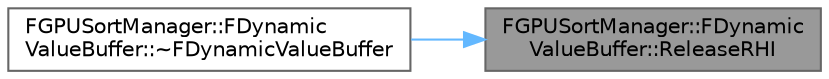 digraph "FGPUSortManager::FDynamicValueBuffer::ReleaseRHI"
{
 // INTERACTIVE_SVG=YES
 // LATEX_PDF_SIZE
  bgcolor="transparent";
  edge [fontname=Helvetica,fontsize=10,labelfontname=Helvetica,labelfontsize=10];
  node [fontname=Helvetica,fontsize=10,shape=box,height=0.2,width=0.4];
  rankdir="RL";
  Node1 [id="Node000001",label="FGPUSortManager::FDynamic\lValueBuffer::ReleaseRHI",height=0.2,width=0.4,color="gray40", fillcolor="grey60", style="filled", fontcolor="black",tooltip="Release resources."];
  Node1 -> Node2 [id="edge1_Node000001_Node000002",dir="back",color="steelblue1",style="solid",tooltip=" "];
  Node2 [id="Node000002",label="FGPUSortManager::FDynamic\lValueBuffer::~FDynamicValueBuffer",height=0.2,width=0.4,color="grey40", fillcolor="white", style="filled",URL="$dd/d9e/structFGPUSortManager_1_1FDynamicValueBuffer.html#a666dffd39909e20f5e846354b248f047",tooltip=" "];
}
